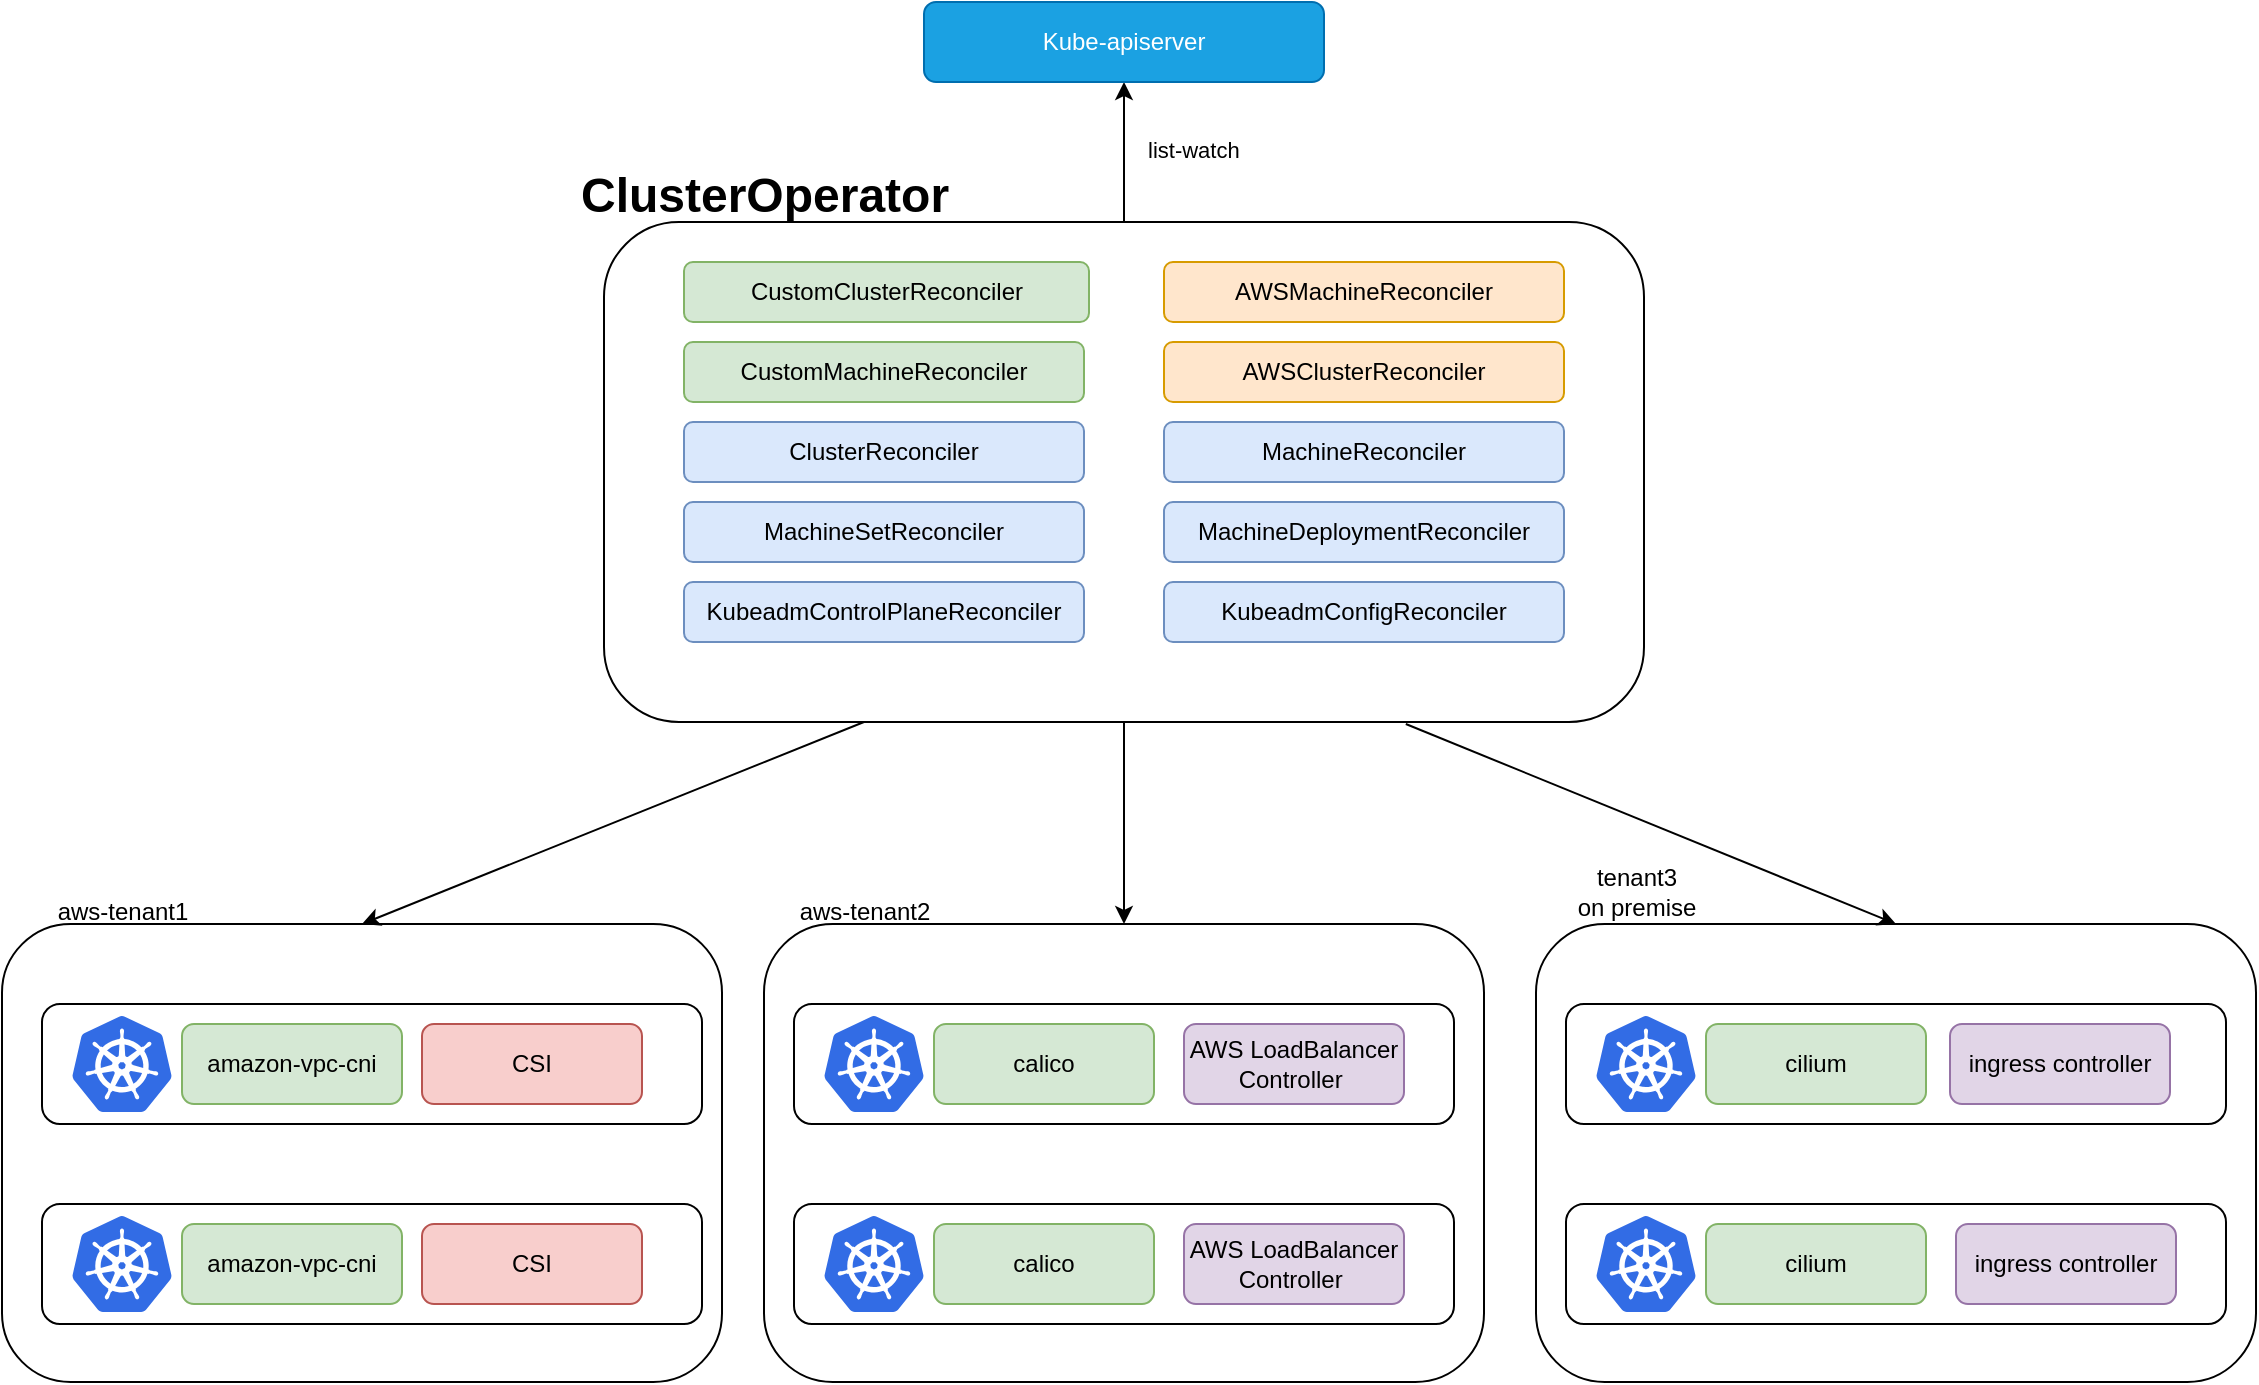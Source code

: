 <mxfile version="20.8.4" type="google"><diagram id="Sjcj8bSLyZNPT32zqP8O" name="第 1 页"><mxGraphModel grid="1" page="1" gridSize="10" guides="1" tooltips="1" connect="1" arrows="1" fold="1" pageScale="1" pageWidth="827" pageHeight="1169" background="#ffffff" math="0" shadow="0"><root><mxCell id="0"/><mxCell id="1" parent="0"/><mxCell id="shFq5MFTJ-geM8hRrxv9-6" value="" style="edgeStyle=orthogonalEdgeStyle;rounded=0;orthogonalLoop=1;jettySize=auto;html=1;" edge="1" parent="1" source="dNrnp_x8zZgdl8JvFwpS-2" target="dNrnp_x8zZgdl8JvFwpS-3"><mxGeometry x="0.143" y="-10" relative="1" as="geometry"><mxPoint as="offset"/></mxGeometry></mxCell><mxCell id="dNrnp_x8zZgdl8JvFwpS-2" value="" style="rounded=1;whiteSpace=wrap;html=1;fillStyle=hatch;movable=1;resizable=1;rotatable=1;deletable=1;editable=1;connectable=1;" vertex="1" parent="1"><mxGeometry x="160" y="20" width="520" height="250" as="geometry"/></mxCell><mxCell id="dNrnp_x8zZgdl8JvFwpS-3" value="Kube-apiserver" style="rounded=1;whiteSpace=wrap;html=1;fillColor=#1ba1e2;strokeColor=#006EAF;fontColor=#ffffff;" vertex="1" parent="1"><mxGeometry x="320" y="-90" width="200" height="40" as="geometry"/></mxCell><mxCell id="dNrnp_x8zZgdl8JvFwpS-5" value="ClusterReconciler" style="rounded=1;whiteSpace=wrap;html=1;fillColor=#dae8fc;strokeColor=#6c8ebf;movable=0;resizable=0;rotatable=0;deletable=0;editable=0;connectable=0;" vertex="1" parent="1"><mxGeometry x="200" y="120" width="200" height="30" as="geometry"/></mxCell><mxCell id="dNrnp_x8zZgdl8JvFwpS-7" value="" style="rounded=1;whiteSpace=wrap;html=1;" vertex="1" parent="1"><mxGeometry x="-141" y="371" width="360" height="229" as="geometry"/></mxCell><mxCell id="dNrnp_x8zZgdl8JvFwpS-8" value="" style="rounded=1;whiteSpace=wrap;html=1;" vertex="1" parent="1"><mxGeometry x="-121" y="411" width="330" height="60" as="geometry"/></mxCell><mxCell id="dNrnp_x8zZgdl8JvFwpS-9" value="" style="rounded=1;whiteSpace=wrap;html=1;" vertex="1" parent="1"><mxGeometry x="-121" y="511" width="330" height="60" as="geometry"/></mxCell><mxCell id="dNrnp_x8zZgdl8JvFwpS-10" value="amazon-vpc-cni" style="rounded=1;whiteSpace=wrap;html=1;fillColor=#d5e8d4;strokeColor=#82b366;" vertex="1" parent="1"><mxGeometry x="-51" y="421" width="110" height="40" as="geometry"/></mxCell><mxCell id="dNrnp_x8zZgdl8JvFwpS-11" value="amazon-vpc-cni" style="rounded=1;whiteSpace=wrap;html=1;fillColor=#d5e8d4;strokeColor=#82b366;" vertex="1" parent="1"><mxGeometry x="-51" y="521" width="110" height="40" as="geometry"/></mxCell><mxCell id="dNrnp_x8zZgdl8JvFwpS-12" value="CSI" style="rounded=1;whiteSpace=wrap;html=1;fillColor=#f8cecc;strokeColor=#b85450;" vertex="1" parent="1"><mxGeometry x="69" y="521" width="110" height="40" as="geometry"/></mxCell><mxCell id="dNrnp_x8zZgdl8JvFwpS-13" value="" style="rounded=1;whiteSpace=wrap;html=1;" vertex="1" parent="1"><mxGeometry x="240" y="371" width="360" height="229" as="geometry"/></mxCell><mxCell id="dNrnp_x8zZgdl8JvFwpS-14" value="aws-tenant1" style="text;html=1;align=center;verticalAlign=middle;resizable=0;points=[];autosize=1;strokeColor=none;fillColor=none;rounded=1;" vertex="1" parent="1"><mxGeometry x="-126" y="350" width="90" height="30" as="geometry"/></mxCell><mxCell id="dNrnp_x8zZgdl8JvFwpS-16" value="aws-tenant2" style="text;html=1;align=center;verticalAlign=middle;resizable=0;points=[];autosize=1;strokeColor=none;fillColor=none;rounded=1;" vertex="1" parent="1"><mxGeometry x="245" y="350" width="90" height="30" as="geometry"/></mxCell><mxCell id="dNrnp_x8zZgdl8JvFwpS-20" value="" style="aspect=fixed;html=1;points=[];align=center;image;fontSize=12;image=img/lib/mscae/Kubernetes.svg;strokeColor=#E07A5F;fontColor=#393C56;fillColor=#F2CC8F;rounded=1;" vertex="1" parent="1"><mxGeometry x="-106" y="517" width="50" height="48" as="geometry"/></mxCell><mxCell id="dNrnp_x8zZgdl8JvFwpS-21" value="" style="aspect=fixed;html=1;points=[];align=center;image;fontSize=12;image=img/lib/mscae/Kubernetes.svg;strokeColor=#E07A5F;fontColor=#393C56;fillColor=#F2CC8F;rounded=1;" vertex="1" parent="1"><mxGeometry x="-106" y="417" width="50" height="48" as="geometry"/></mxCell><mxCell id="dNrnp_x8zZgdl8JvFwpS-22" value="" style="rounded=1;whiteSpace=wrap;html=1;" vertex="1" parent="1"><mxGeometry x="255" y="411" width="330" height="60" as="geometry"/></mxCell><mxCell id="dNrnp_x8zZgdl8JvFwpS-23" value="calico" style="rounded=1;whiteSpace=wrap;html=1;fillColor=#d5e8d4;strokeColor=#82b366;" vertex="1" parent="1"><mxGeometry x="325" y="421" width="110" height="40" as="geometry"/></mxCell><mxCell id="dNrnp_x8zZgdl8JvFwpS-24" value="" style="aspect=fixed;html=1;points=[];align=center;image;fontSize=12;image=img/lib/mscae/Kubernetes.svg;strokeColor=#E07A5F;fontColor=#393C56;fillColor=#F2CC8F;rounded=1;" vertex="1" parent="1"><mxGeometry x="270" y="417" width="50" height="48" as="geometry"/></mxCell><mxCell id="dNrnp_x8zZgdl8JvFwpS-25" value="" style="rounded=1;whiteSpace=wrap;html=1;" vertex="1" parent="1"><mxGeometry x="255" y="511" width="330" height="60" as="geometry"/></mxCell><mxCell id="dNrnp_x8zZgdl8JvFwpS-26" value="calico" style="rounded=1;whiteSpace=wrap;html=1;fillColor=#d5e8d4;strokeColor=#82b366;" vertex="1" parent="1"><mxGeometry x="325" y="521" width="110" height="40" as="geometry"/></mxCell><mxCell id="dNrnp_x8zZgdl8JvFwpS-27" value="" style="aspect=fixed;html=1;points=[];align=center;image;fontSize=12;image=img/lib/mscae/Kubernetes.svg;strokeColor=#E07A5F;fontColor=#393C56;fillColor=#F2CC8F;rounded=1;" vertex="1" parent="1"><mxGeometry x="270" y="517" width="50" height="48" as="geometry"/></mxCell><mxCell id="dNrnp_x8zZgdl8JvFwpS-28" value="AWS LoadBalancer Controller&amp;nbsp;" style="rounded=1;whiteSpace=wrap;html=1;fillColor=#e1d5e7;strokeColor=#9673a6;" vertex="1" parent="1"><mxGeometry x="450" y="521" width="110" height="40" as="geometry"/></mxCell><mxCell id="FfuM3ul3eue3nK90xfwg-2" value="MachineReconciler" style="rounded=1;whiteSpace=wrap;html=1;fillColor=#dae8fc;strokeColor=#6c8ebf;movable=0;resizable=0;rotatable=0;deletable=0;editable=0;connectable=0;" vertex="1" parent="1"><mxGeometry x="440" y="120" width="200" height="30" as="geometry"/></mxCell><mxCell id="FfuM3ul3eue3nK90xfwg-4" value="MachineSetReconciler" style="rounded=1;whiteSpace=wrap;html=1;fillColor=#dae8fc;strokeColor=#6c8ebf;movable=0;resizable=0;rotatable=0;deletable=0;editable=0;connectable=0;" vertex="1" parent="1"><mxGeometry x="200" y="160" width="200" height="30" as="geometry"/></mxCell><mxCell id="FfuM3ul3eue3nK90xfwg-6" value="MachineDeploymentReconciler" style="rounded=1;whiteSpace=wrap;html=1;fillColor=#dae8fc;strokeColor=#6c8ebf;movable=0;resizable=0;rotatable=0;deletable=0;editable=0;connectable=0;" vertex="1" parent="1"><mxGeometry x="440" y="160" width="200" height="30" as="geometry"/></mxCell><mxCell id="FfuM3ul3eue3nK90xfwg-7" value="KubeadmControlPlaneReconciler" style="rounded=1;whiteSpace=wrap;html=1;fillColor=#dae8fc;strokeColor=#6c8ebf;movable=0;resizable=0;rotatable=0;deletable=0;editable=0;connectable=0;" vertex="1" parent="1"><mxGeometry x="200" y="200" width="200" height="30" as="geometry"/></mxCell><mxCell id="FfuM3ul3eue3nK90xfwg-8" value="KubeadmConfigReconciler" style="rounded=1;whiteSpace=wrap;html=1;fillColor=#dae8fc;strokeColor=#6c8ebf;movable=0;resizable=0;rotatable=0;deletable=0;editable=0;connectable=0;" vertex="1" parent="1"><mxGeometry x="440" y="200" width="200" height="30" as="geometry"/></mxCell><mxCell id="FfuM3ul3eue3nK90xfwg-10" value="CustomClusterReconciler" style="rounded=1;whiteSpace=wrap;html=1;fillColor=#d5e8d4;strokeColor=#82b366;movable=0;resizable=0;rotatable=0;deletable=0;editable=0;connectable=0;" vertex="1" parent="1"><mxGeometry x="200" y="40" width="202.5" height="30" as="geometry"/></mxCell><mxCell id="FfuM3ul3eue3nK90xfwg-11" value="CustomMachineReconciler" style="rounded=1;whiteSpace=wrap;html=1;fillColor=#d5e8d4;strokeColor=#82b366;movable=0;resizable=0;rotatable=0;deletable=0;editable=0;connectable=0;" vertex="1" parent="1"><mxGeometry x="200" y="80" width="200" height="30" as="geometry"/></mxCell><mxCell id="FfuM3ul3eue3nK90xfwg-12" value="AWSMachineReconciler" style="rounded=1;whiteSpace=wrap;html=1;fillColor=#ffe6cc;strokeColor=#d79b00;movable=0;resizable=0;rotatable=0;deletable=0;editable=0;connectable=0;" vertex="1" parent="1"><mxGeometry x="440" y="40" width="200" height="30" as="geometry"/></mxCell><mxCell id="FfuM3ul3eue3nK90xfwg-13" value="AWSClusterReconciler" style="rounded=1;whiteSpace=wrap;html=1;fillColor=#ffe6cc;strokeColor=#d79b00;movable=0;resizable=0;rotatable=0;deletable=0;editable=0;connectable=0;" vertex="1" parent="1"><mxGeometry x="440" y="80" width="200" height="30" as="geometry"/></mxCell><mxCell id="shFq5MFTJ-geM8hRrxv9-1" value="ClusterOperator" style="text;strokeColor=none;fillColor=none;html=1;fontSize=24;fontStyle=1;verticalAlign=middle;align=center;" vertex="1" parent="1"><mxGeometry x="190" y="-13" width="100" height="40" as="geometry"/></mxCell><mxCell id="tJGJkVA72KVNXfPsa_TR-2" value="" style="rounded=1;whiteSpace=wrap;html=1;" vertex="1" parent="1"><mxGeometry x="626" y="371" width="360" height="229" as="geometry"/></mxCell><mxCell id="tJGJkVA72KVNXfPsa_TR-3" value="tenant3&lt;br&gt;on premise" style="text;html=1;align=center;verticalAlign=middle;resizable=0;points=[];autosize=1;strokeColor=none;fillColor=none;rounded=1;" vertex="1" parent="1"><mxGeometry x="636" y="335" width="80" height="40" as="geometry"/></mxCell><mxCell id="tJGJkVA72KVNXfPsa_TR-4" value="" style="rounded=1;whiteSpace=wrap;html=1;" vertex="1" parent="1"><mxGeometry x="641" y="411" width="330" height="60" as="geometry"/></mxCell><mxCell id="tJGJkVA72KVNXfPsa_TR-5" value="cilium" style="rounded=1;whiteSpace=wrap;html=1;fillColor=#d5e8d4;strokeColor=#82b366;" vertex="1" parent="1"><mxGeometry x="711" y="421" width="110" height="40" as="geometry"/></mxCell><mxCell id="tJGJkVA72KVNXfPsa_TR-6" value="" style="aspect=fixed;html=1;points=[];align=center;image;fontSize=12;image=img/lib/mscae/Kubernetes.svg;strokeColor=#E07A5F;fontColor=#393C56;fillColor=#F2CC8F;rounded=1;" vertex="1" parent="1"><mxGeometry x="656" y="417" width="50" height="48" as="geometry"/></mxCell><mxCell id="tJGJkVA72KVNXfPsa_TR-7" value="" style="rounded=1;whiteSpace=wrap;html=1;" vertex="1" parent="1"><mxGeometry x="641" y="511" width="330" height="60" as="geometry"/></mxCell><mxCell id="tJGJkVA72KVNXfPsa_TR-8" value="cilium" style="rounded=1;whiteSpace=wrap;html=1;fillColor=#d5e8d4;strokeColor=#82b366;" vertex="1" parent="1"><mxGeometry x="711" y="521" width="110" height="40" as="geometry"/></mxCell><mxCell id="tJGJkVA72KVNXfPsa_TR-9" value="" style="aspect=fixed;html=1;points=[];align=center;image;fontSize=12;image=img/lib/mscae/Kubernetes.svg;strokeColor=#E07A5F;fontColor=#393C56;fillColor=#F2CC8F;rounded=1;" vertex="1" parent="1"><mxGeometry x="656" y="517" width="50" height="48" as="geometry"/></mxCell><mxCell id="tJGJkVA72KVNXfPsa_TR-10" value="ingress controller" style="rounded=1;whiteSpace=wrap;html=1;fillColor=#e1d5e7;strokeColor=#9673a6;" vertex="1" parent="1"><mxGeometry x="836" y="521" width="110" height="40" as="geometry"/></mxCell><mxCell id="tJGJkVA72KVNXfPsa_TR-11" value="CSI" style="rounded=1;whiteSpace=wrap;html=1;fillColor=#f8cecc;strokeColor=#b85450;" vertex="1" parent="1"><mxGeometry x="69" y="421" width="110" height="40" as="geometry"/></mxCell><mxCell id="tJGJkVA72KVNXfPsa_TR-12" value="AWS LoadBalancer Controller&amp;nbsp;" style="rounded=1;whiteSpace=wrap;html=1;fillColor=#e1d5e7;strokeColor=#9673a6;" vertex="1" parent="1"><mxGeometry x="450" y="421" width="110" height="40" as="geometry"/></mxCell><mxCell id="tJGJkVA72KVNXfPsa_TR-13" value="ingress controller" style="rounded=1;whiteSpace=wrap;html=1;fillColor=#e1d5e7;strokeColor=#9673a6;" vertex="1" parent="1"><mxGeometry x="833" y="421" width="110" height="40" as="geometry"/></mxCell><mxCell id="tJGJkVA72KVNXfPsa_TR-14" value="" style="endArrow=classic;html=1;rounded=0;exitX=0.25;exitY=1;exitDx=0;exitDy=0;entryX=0.5;entryY=0;entryDx=0;entryDy=0;" edge="1" parent="1" source="dNrnp_x8zZgdl8JvFwpS-2" target="dNrnp_x8zZgdl8JvFwpS-7"><mxGeometry width="50" height="50" relative="1" as="geometry"><mxPoint x="390" y="310" as="sourcePoint"/><mxPoint x="440" y="260" as="targetPoint"/></mxGeometry></mxCell><mxCell id="tJGJkVA72KVNXfPsa_TR-15" value="" style="endArrow=classic;html=1;rounded=0;exitX=0.5;exitY=1;exitDx=0;exitDy=0;entryX=0.5;entryY=0;entryDx=0;entryDy=0;" edge="1" parent="1" source="dNrnp_x8zZgdl8JvFwpS-2" target="dNrnp_x8zZgdl8JvFwpS-13"><mxGeometry width="50" height="50" relative="1" as="geometry"><mxPoint x="300" y="280" as="sourcePoint"/><mxPoint x="49" y="381" as="targetPoint"/></mxGeometry></mxCell><mxCell id="tJGJkVA72KVNXfPsa_TR-16" value="" style="endArrow=classic;html=1;rounded=0;exitX=0.771;exitY=1.004;exitDx=0;exitDy=0;exitPerimeter=0;entryX=0.5;entryY=0;entryDx=0;entryDy=0;" edge="1" parent="1" source="dNrnp_x8zZgdl8JvFwpS-2" target="tJGJkVA72KVNXfPsa_TR-2"><mxGeometry width="50" height="50" relative="1" as="geometry"><mxPoint x="430" y="280" as="sourcePoint"/><mxPoint x="830" y="370" as="targetPoint"/></mxGeometry></mxCell><mxCell id="tJGJkVA72KVNXfPsa_TR-17" value="&lt;span style=&quot;color: rgb(0, 0, 0); font-family: Helvetica; font-size: 11px; font-style: normal; font-variant-ligatures: normal; font-variant-caps: normal; font-weight: 400; letter-spacing: normal; orphans: 2; text-align: center; text-indent: 0px; text-transform: none; widows: 2; word-spacing: 0px; -webkit-text-stroke-width: 0px; background-color: rgb(255, 255, 255); text-decoration-thickness: initial; text-decoration-style: initial; text-decoration-color: initial; float: none; display: inline !important;&quot;&gt;list-watch&lt;/span&gt;" style="text;whiteSpace=wrap;html=1;" vertex="1" parent="1"><mxGeometry x="430" y="-30" width="60" height="30" as="geometry"/></mxCell></root></mxGraphModel></diagram></mxfile>